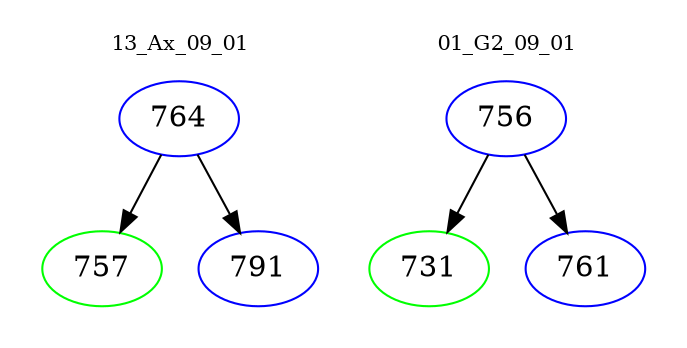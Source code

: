 digraph{
subgraph cluster_0 {
color = white
label = "13_Ax_09_01";
fontsize=10;
T0_764 [label="764", color="blue"]
T0_764 -> T0_757 [color="black"]
T0_757 [label="757", color="green"]
T0_764 -> T0_791 [color="black"]
T0_791 [label="791", color="blue"]
}
subgraph cluster_1 {
color = white
label = "01_G2_09_01";
fontsize=10;
T1_756 [label="756", color="blue"]
T1_756 -> T1_731 [color="black"]
T1_731 [label="731", color="green"]
T1_756 -> T1_761 [color="black"]
T1_761 [label="761", color="blue"]
}
}
